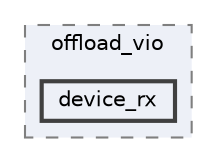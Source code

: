 digraph "/home/friedel/devel/ILLIXR/plugins/offload_vio/device_rx"
{
 // LATEX_PDF_SIZE
  bgcolor="transparent";
  edge [fontname=Helvetica,fontsize=10,labelfontname=Helvetica,labelfontsize=10];
  node [fontname=Helvetica,fontsize=10,shape=box,height=0.2,width=0.4];
  compound=true
  subgraph clusterdir_351b403857ee8af48e1dafdd95331fac {
    graph [ bgcolor="#edf0f7", pencolor="grey50", label="offload_vio", fontname=Helvetica,fontsize=10 style="filled,dashed", URL="dir_351b403857ee8af48e1dafdd95331fac.html",tooltip=""]
  dir_5d7a268ec4e75c743404674684e06130 [label="device_rx", fillcolor="#edf0f7", color="grey25", style="filled,bold", URL="dir_5d7a268ec4e75c743404674684e06130.html",tooltip=""];
  }
}
